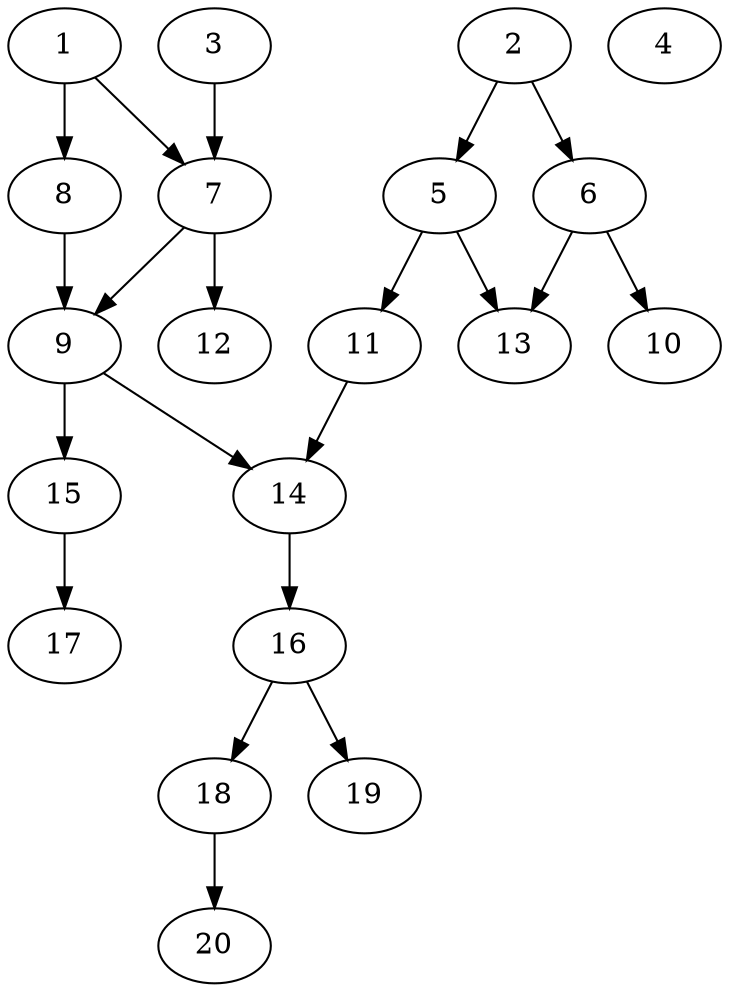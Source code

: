 // DAG automatically generated by daggen at Sat Jul 27 15:37:47 2019
// ./daggen --dot -n 20 --ccr 0.3 --fat 0.5 --regular 0.5 --density 0.4 --mindata 5242880 --maxdata 52428800 
digraph G {
  1 [size="86691840", alpha="0.15", expect_size="26007552"] 
  1 -> 7 [size ="26007552"]
  1 -> 8 [size ="26007552"]
  2 [size="118596267", alpha="0.05", expect_size="35578880"] 
  2 -> 5 [size ="35578880"]
  2 -> 6 [size ="35578880"]
  3 [size="32955733", alpha="0.08", expect_size="9886720"] 
  3 -> 7 [size ="9886720"]
  4 [size="35689813", alpha="0.08", expect_size="10706944"] 
  5 [size="138574507", alpha="0.09", expect_size="41572352"] 
  5 -> 11 [size ="41572352"]
  5 -> 13 [size ="41572352"]
  6 [size="69382827", alpha="0.12", expect_size="20814848"] 
  6 -> 10 [size ="20814848"]
  6 -> 13 [size ="20814848"]
  7 [size="129720320", alpha="0.07", expect_size="38916096"] 
  7 -> 9 [size ="38916096"]
  7 -> 12 [size ="38916096"]
  8 [size="147889493", alpha="0.00", expect_size="44366848"] 
  8 -> 9 [size ="44366848"]
  9 [size="83858773", alpha="0.17", expect_size="25157632"] 
  9 -> 14 [size ="25157632"]
  9 -> 15 [size ="25157632"]
  10 [size="100389547", alpha="0.17", expect_size="30116864"] 
  11 [size="89436160", alpha="0.00", expect_size="26830848"] 
  11 -> 14 [size ="26830848"]
  12 [size="53384533", alpha="0.18", expect_size="16015360"] 
  13 [size="95290027", alpha="0.11", expect_size="28587008"] 
  14 [size="160109227", alpha="0.06", expect_size="48032768"] 
  14 -> 16 [size ="48032768"]
  15 [size="68126720", alpha="0.00", expect_size="20438016"] 
  15 -> 17 [size ="20438016"]
  16 [size="139987627", alpha="0.19", expect_size="41996288"] 
  16 -> 18 [size ="41996288"]
  16 -> 19 [size ="41996288"]
  17 [size="74055680", alpha="0.10", expect_size="22216704"] 
  18 [size="129880747", alpha="0.18", expect_size="38964224"] 
  18 -> 20 [size ="38964224"]
  19 [size="131539627", alpha="0.18", expect_size="39461888"] 
  20 [size="104680107", alpha="0.03", expect_size="31404032"] 
}
